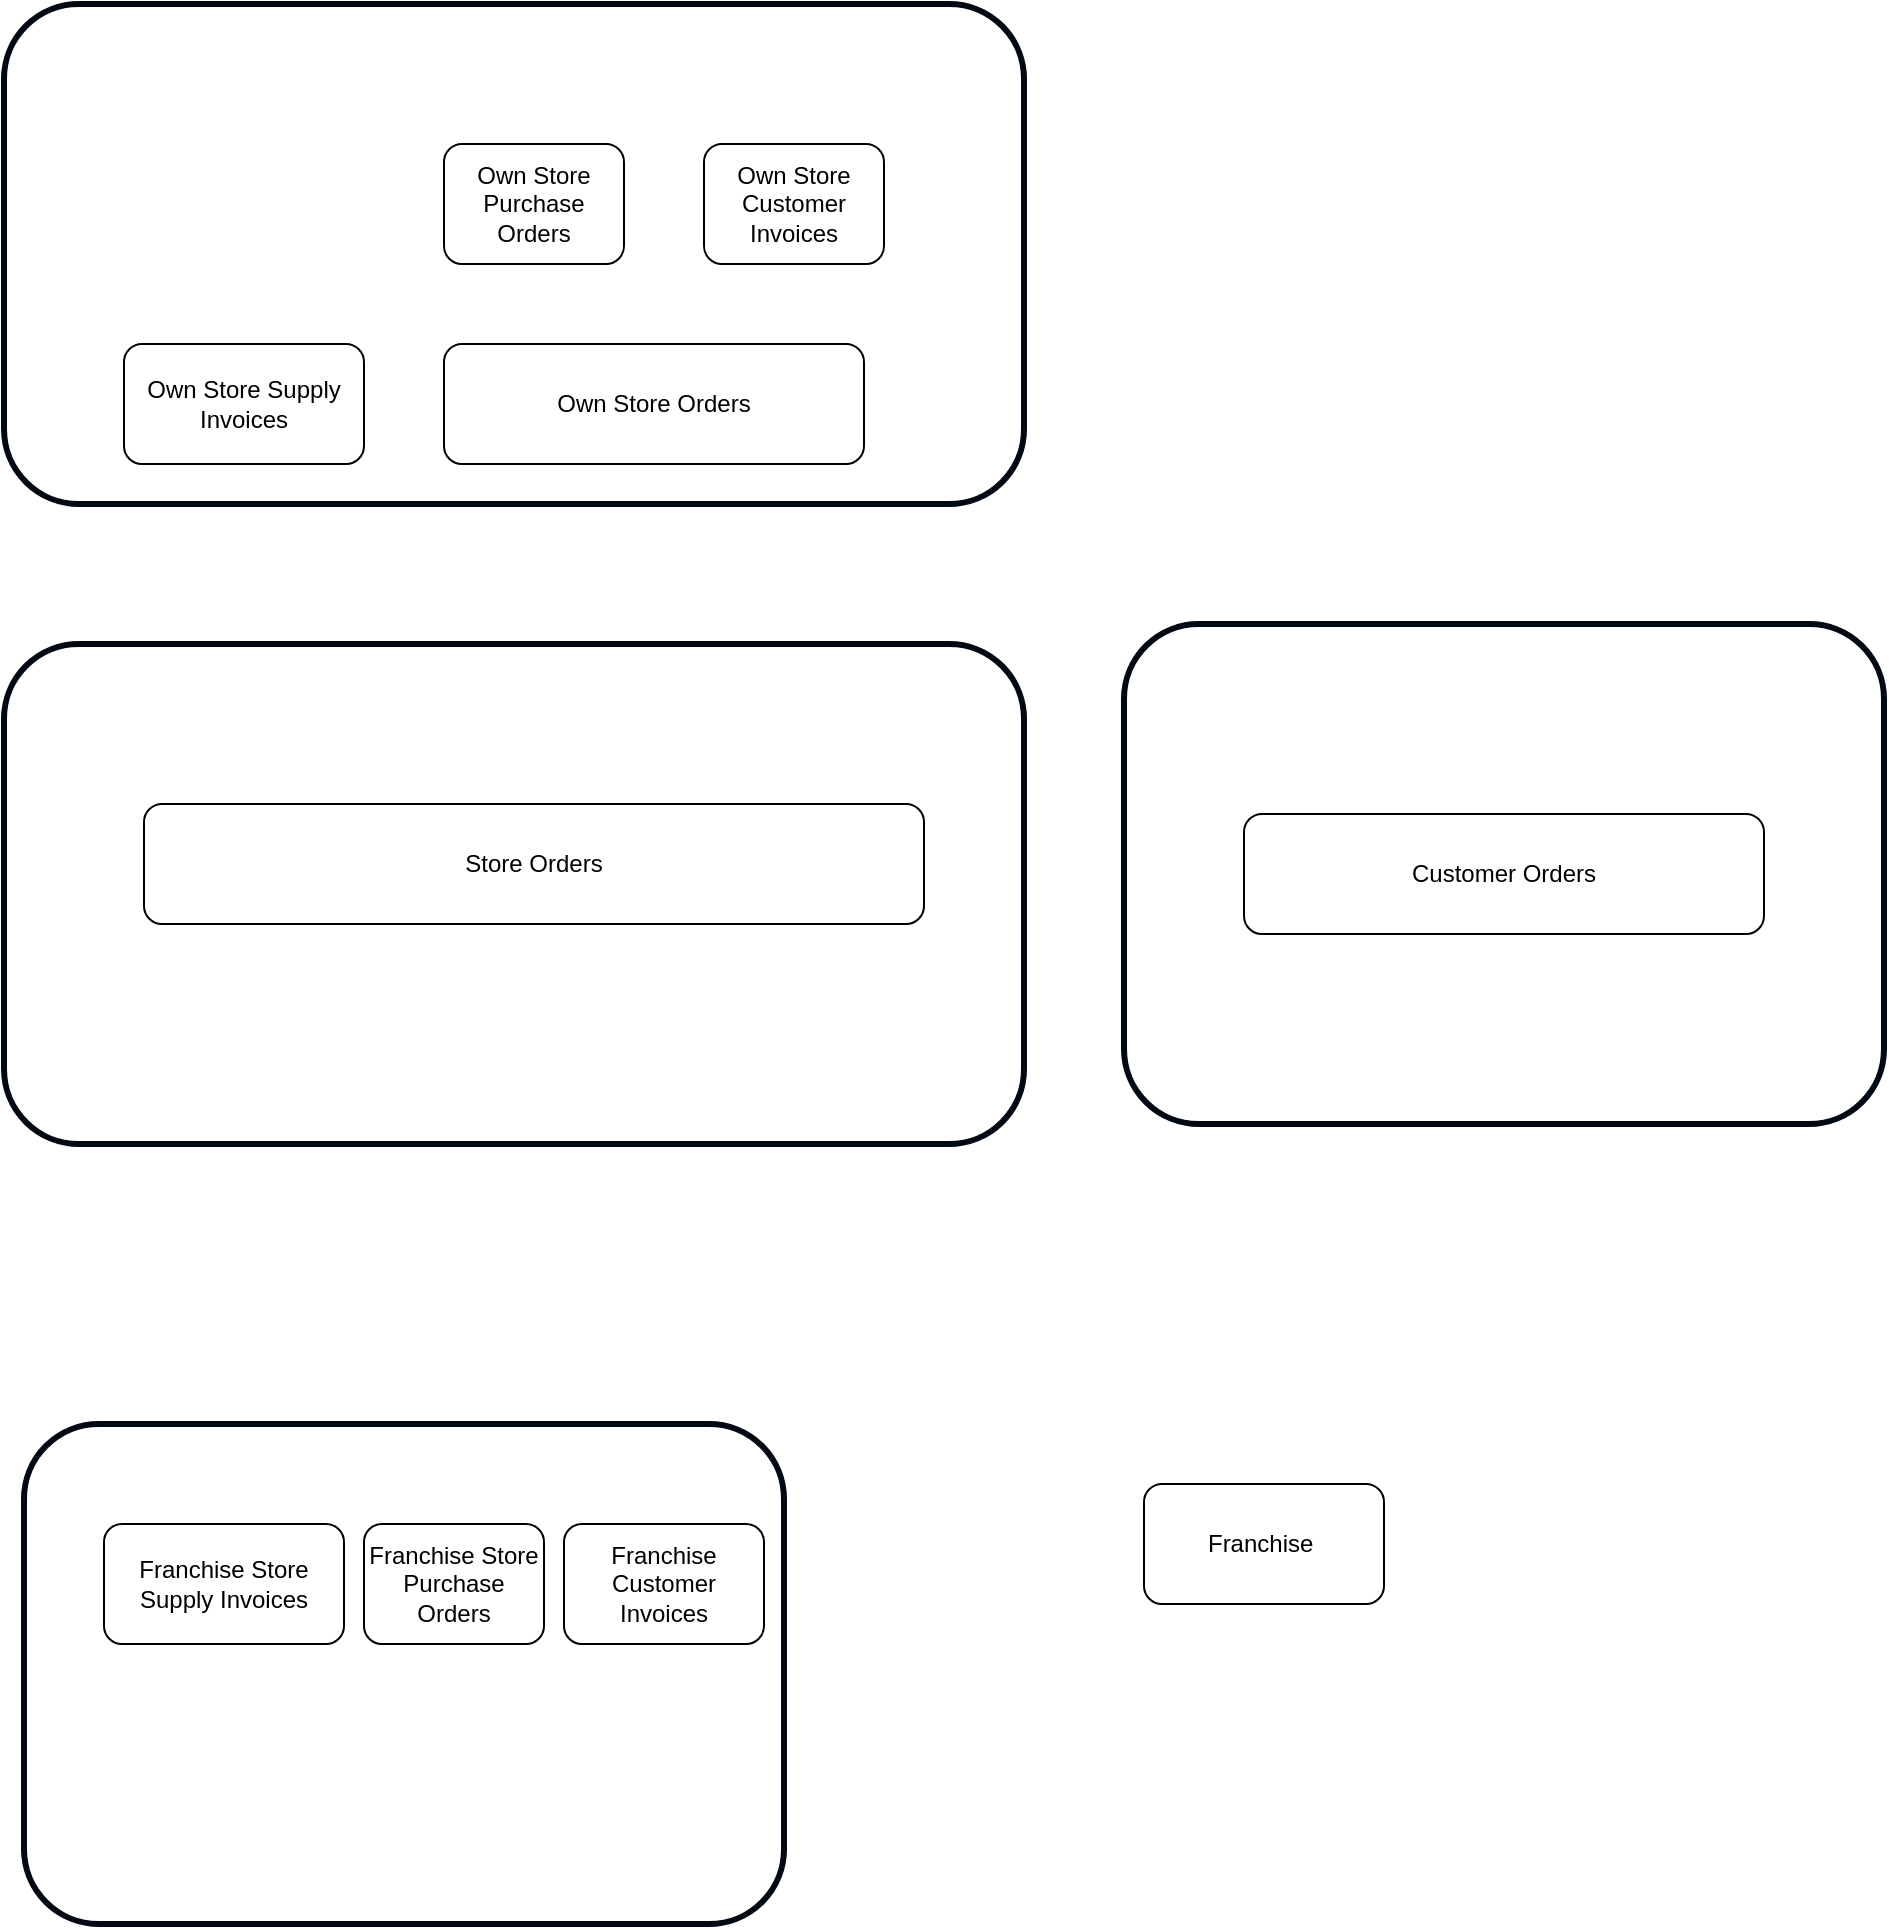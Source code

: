 <mxfile version="14.4.6" type="github" pages="2">
  <diagram id="jrDWQYRpgAg6JNiqAati" name=" Nobia Supply">
    <mxGraphModel dx="2489" dy="774" grid="1" gridSize="10" guides="1" tooltips="1" connect="1" arrows="1" fold="1" page="1" pageScale="1" pageWidth="827" pageHeight="1169" math="0" shadow="0">
      <root>
        <mxCell id="17v_tddYD5YED9fllH2--0" />
        <mxCell id="17v_tddYD5YED9fllH2--1" parent="17v_tddYD5YED9fllH2--0" />
        <mxCell id="17v_tddYD5YED9fllH2--2" value="" style="rounded=1;whiteSpace=wrap;html=1;verticalAlign=top;strokeWidth=3;strokeColor=#020912;" parent="17v_tddYD5YED9fllH2--1" vertex="1">
          <mxGeometry x="-710" y="80" width="510" height="250" as="geometry" />
        </mxCell>
        <mxCell id="17v_tddYD5YED9fllH2--3" value="" style="rounded=1;whiteSpace=wrap;html=1;verticalAlign=top;strokeWidth=3;strokeColor=#020912;" parent="17v_tddYD5YED9fllH2--1" vertex="1">
          <mxGeometry x="-710" y="400" width="510" height="250" as="geometry" />
        </mxCell>
        <mxCell id="17v_tddYD5YED9fllH2--4" value="" style="rounded=1;whiteSpace=wrap;html=1;verticalAlign=top;strokeWidth=3;strokeColor=#020912;" parent="17v_tddYD5YED9fllH2--1" vertex="1">
          <mxGeometry x="-150" y="390" width="380" height="250" as="geometry" />
        </mxCell>
        <mxCell id="17v_tddYD5YED9fllH2--5" value="" style="rounded=1;whiteSpace=wrap;html=1;verticalAlign=top;strokeWidth=3;strokeColor=#020912;" parent="17v_tddYD5YED9fllH2--1" vertex="1">
          <mxGeometry x="-700" y="790" width="380" height="250" as="geometry" />
        </mxCell>
        <mxCell id="17v_tddYD5YED9fllH2--6" value="Own Store Supply Invoices" style="rounded=1;whiteSpace=wrap;html=1;" parent="17v_tddYD5YED9fllH2--1" vertex="1">
          <mxGeometry x="-650" y="250" width="120" height="60" as="geometry" />
        </mxCell>
        <mxCell id="17v_tddYD5YED9fllH2--7" value="Franchise Store Supply Invoices" style="rounded=1;whiteSpace=wrap;html=1;" parent="17v_tddYD5YED9fllH2--1" vertex="1">
          <mxGeometry x="-660" y="840" width="120" height="60" as="geometry" />
        </mxCell>
        <mxCell id="17v_tddYD5YED9fllH2--8" value="Store Orders" style="rounded=1;whiteSpace=wrap;html=1;" parent="17v_tddYD5YED9fllH2--1" vertex="1">
          <mxGeometry x="-640" y="480" width="390" height="60" as="geometry" />
        </mxCell>
        <mxCell id="17v_tddYD5YED9fllH2--9" value="Customer Orders" style="rounded=1;whiteSpace=wrap;html=1;" parent="17v_tddYD5YED9fllH2--1" vertex="1">
          <mxGeometry x="-90" y="485" width="260" height="60" as="geometry" />
        </mxCell>
        <mxCell id="17v_tddYD5YED9fllH2--10" value="Own Store Orders" style="rounded=1;whiteSpace=wrap;html=1;" parent="17v_tddYD5YED9fllH2--1" vertex="1">
          <mxGeometry x="-490" y="250" width="210" height="60" as="geometry" />
        </mxCell>
        <mxCell id="17v_tddYD5YED9fllH2--11" value="Own Store Customer&lt;br&gt;Invoices" style="rounded=1;whiteSpace=wrap;html=1;" parent="17v_tddYD5YED9fllH2--1" vertex="1">
          <mxGeometry x="-360" y="150" width="90" height="60" as="geometry" />
        </mxCell>
        <mxCell id="17v_tddYD5YED9fllH2--12" value="Franchise Customer Invoices" style="rounded=1;whiteSpace=wrap;html=1;" parent="17v_tddYD5YED9fllH2--1" vertex="1">
          <mxGeometry x="-430" y="840" width="100" height="60" as="geometry" />
        </mxCell>
        <mxCell id="17v_tddYD5YED9fllH2--13" value="Franchise&amp;nbsp;" style="rounded=1;whiteSpace=wrap;html=1;" parent="17v_tddYD5YED9fllH2--1" vertex="1">
          <mxGeometry x="-140" y="820" width="120" height="60" as="geometry" />
        </mxCell>
        <mxCell id="17v_tddYD5YED9fllH2--14" value="Own Store Purchase Orders" style="rounded=1;whiteSpace=wrap;html=1;" parent="17v_tddYD5YED9fllH2--1" vertex="1">
          <mxGeometry x="-490" y="150" width="90" height="60" as="geometry" />
        </mxCell>
        <mxCell id="17v_tddYD5YED9fllH2--15" value="Franchise Store Purchase Orders" style="rounded=1;whiteSpace=wrap;html=1;" parent="17v_tddYD5YED9fllH2--1" vertex="1">
          <mxGeometry x="-530" y="840" width="90" height="60" as="geometry" />
        </mxCell>
      </root>
    </mxGraphModel>
  </diagram>
  <diagram name="Third Party Supply" id="HI39p95Rs8_qXMwsBMbA">
    <mxGraphModel dx="2489" dy="774" grid="1" gridSize="10" guides="1" tooltips="1" connect="1" arrows="1" fold="1" page="1" pageScale="1" pageWidth="827" pageHeight="1169" math="0" shadow="0">
      <root>
        <mxCell id="MigpmszVxmuF-ceC0Sy4-0" />
        <mxCell id="MigpmszVxmuF-ceC0Sy4-1" parent="MigpmszVxmuF-ceC0Sy4-0" />
        <mxCell id="MigpmszVxmuF-ceC0Sy4-2" value="" style="rounded=1;whiteSpace=wrap;html=1;verticalAlign=top;strokeWidth=3;strokeColor=#020912;" vertex="1" parent="MigpmszVxmuF-ceC0Sy4-1">
          <mxGeometry x="-710" y="80" width="510" height="250" as="geometry" />
        </mxCell>
        <mxCell id="MigpmszVxmuF-ceC0Sy4-3" value="" style="rounded=1;whiteSpace=wrap;html=1;verticalAlign=top;strokeWidth=3;strokeColor=#020912;" vertex="1" parent="MigpmszVxmuF-ceC0Sy4-1">
          <mxGeometry x="-710" y="400" width="510" height="250" as="geometry" />
        </mxCell>
        <mxCell id="MigpmszVxmuF-ceC0Sy4-4" value="" style="rounded=1;whiteSpace=wrap;html=1;verticalAlign=top;strokeWidth=3;strokeColor=#020912;" vertex="1" parent="MigpmszVxmuF-ceC0Sy4-1">
          <mxGeometry x="-150" y="390" width="380" height="250" as="geometry" />
        </mxCell>
        <mxCell id="MigpmszVxmuF-ceC0Sy4-5" value="" style="rounded=1;whiteSpace=wrap;html=1;verticalAlign=top;strokeWidth=3;strokeColor=#020912;" vertex="1" parent="MigpmszVxmuF-ceC0Sy4-1">
          <mxGeometry x="-700" y="790" width="380" height="250" as="geometry" />
        </mxCell>
        <mxCell id="MigpmszVxmuF-ceC0Sy4-6" value="Own Store Supply Invoices" style="rounded=1;whiteSpace=wrap;html=1;" vertex="1" parent="MigpmszVxmuF-ceC0Sy4-1">
          <mxGeometry x="-650" y="250" width="120" height="60" as="geometry" />
        </mxCell>
        <mxCell id="MigpmszVxmuF-ceC0Sy4-7" value="Franchise Store Supply Invoices" style="rounded=1;whiteSpace=wrap;html=1;" vertex="1" parent="MigpmszVxmuF-ceC0Sy4-1">
          <mxGeometry x="-660" y="840" width="120" height="60" as="geometry" />
        </mxCell>
        <mxCell id="MigpmszVxmuF-ceC0Sy4-8" value="Store Orders" style="rounded=1;whiteSpace=wrap;html=1;" vertex="1" parent="MigpmszVxmuF-ceC0Sy4-1">
          <mxGeometry x="-640" y="480" width="390" height="60" as="geometry" />
        </mxCell>
        <mxCell id="MigpmszVxmuF-ceC0Sy4-9" value="Customer Orders" style="rounded=1;whiteSpace=wrap;html=1;" vertex="1" parent="MigpmszVxmuF-ceC0Sy4-1">
          <mxGeometry x="-90" y="485" width="260" height="60" as="geometry" />
        </mxCell>
        <mxCell id="MigpmszVxmuF-ceC0Sy4-10" value="Own Store Orders" style="rounded=1;whiteSpace=wrap;html=1;" vertex="1" parent="MigpmszVxmuF-ceC0Sy4-1">
          <mxGeometry x="-490" y="250" width="210" height="60" as="geometry" />
        </mxCell>
        <mxCell id="MigpmszVxmuF-ceC0Sy4-11" value="Own Store Customer&lt;br&gt;Invoices" style="rounded=1;whiteSpace=wrap;html=1;" vertex="1" parent="MigpmszVxmuF-ceC0Sy4-1">
          <mxGeometry x="-360" y="150" width="90" height="60" as="geometry" />
        </mxCell>
        <mxCell id="MigpmszVxmuF-ceC0Sy4-12" value="Franchise Customer Invoices" style="rounded=1;whiteSpace=wrap;html=1;" vertex="1" parent="MigpmszVxmuF-ceC0Sy4-1">
          <mxGeometry x="-430" y="840" width="100" height="60" as="geometry" />
        </mxCell>
        <mxCell id="MigpmszVxmuF-ceC0Sy4-13" value="Franchise&amp;nbsp;" style="rounded=1;whiteSpace=wrap;html=1;" vertex="1" parent="MigpmszVxmuF-ceC0Sy4-1">
          <mxGeometry x="-140" y="820" width="120" height="60" as="geometry" />
        </mxCell>
        <mxCell id="MigpmszVxmuF-ceC0Sy4-14" value="Own Store Purchase Orders" style="rounded=1;whiteSpace=wrap;html=1;" vertex="1" parent="MigpmszVxmuF-ceC0Sy4-1">
          <mxGeometry x="-490" y="150" width="90" height="60" as="geometry" />
        </mxCell>
        <mxCell id="MigpmszVxmuF-ceC0Sy4-15" value="Franchise Store Purchase Orders" style="rounded=1;whiteSpace=wrap;html=1;" vertex="1" parent="MigpmszVxmuF-ceC0Sy4-1">
          <mxGeometry x="-530" y="840" width="90" height="60" as="geometry" />
        </mxCell>
      </root>
    </mxGraphModel>
  </diagram>
</mxfile>
